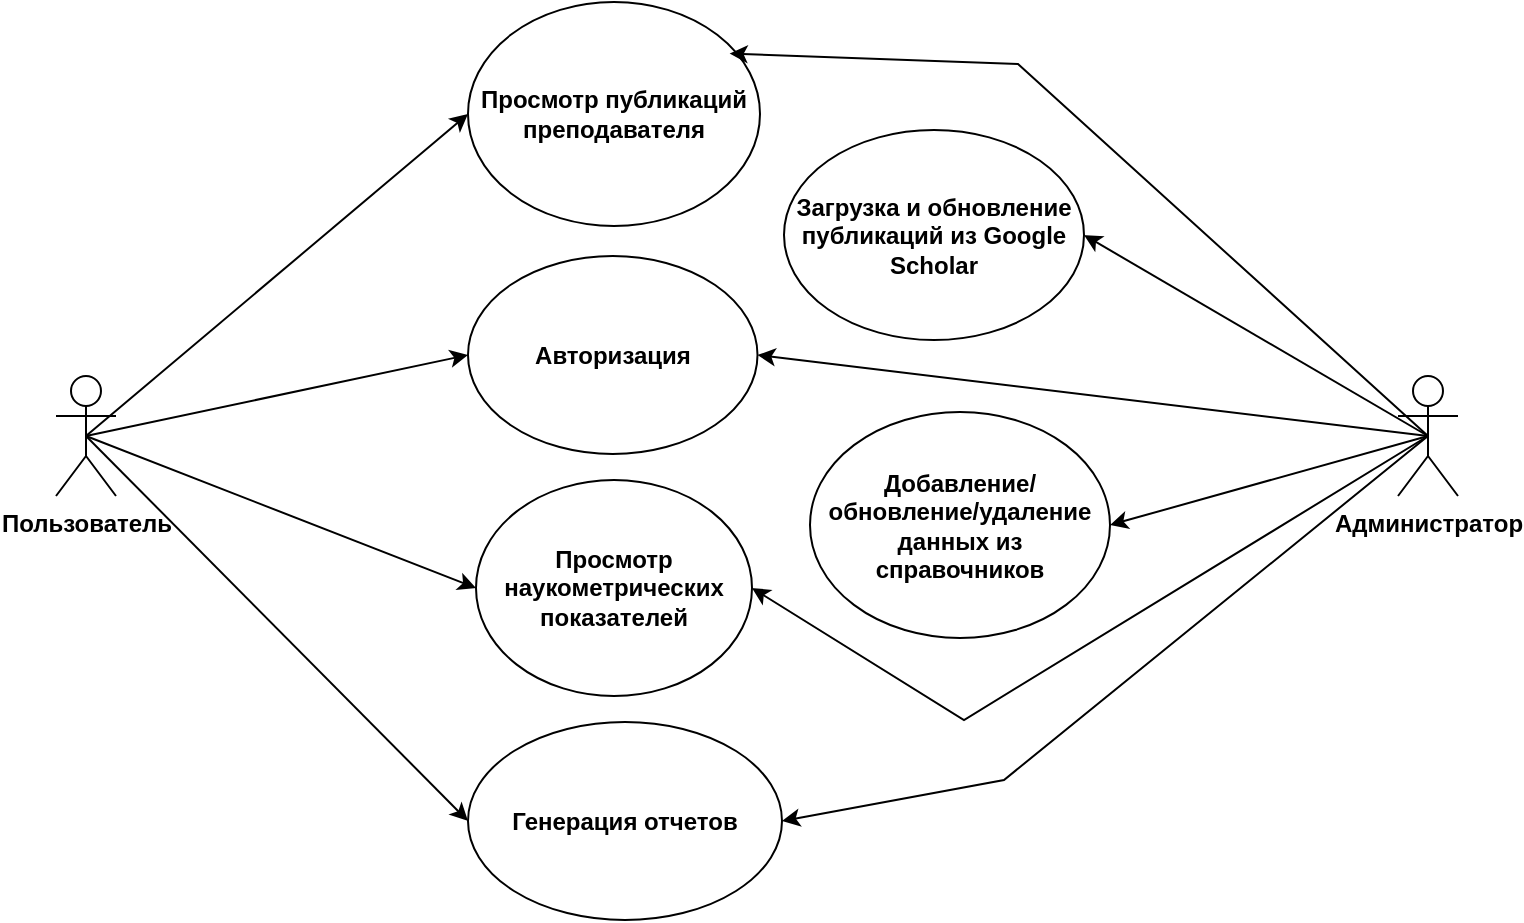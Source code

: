 <mxfile version="24.7.7">
  <diagram name="Страница — 1" id="nEy7jBik4lgR7j_oDFa6">
    <mxGraphModel dx="1050" dy="567" grid="0" gridSize="10" guides="1" tooltips="1" connect="1" arrows="1" fold="1" page="1" pageScale="1" pageWidth="827" pageHeight="1169" math="0" shadow="0">
      <root>
        <mxCell id="0" />
        <mxCell id="1" parent="0" />
        <mxCell id="lxI_kCfHPNM41RPrHHeu-1" value="Пользователь" style="shape=umlActor;verticalLabelPosition=bottom;verticalAlign=top;html=1;outlineConnect=0;fontStyle=1" vertex="1" parent="1">
          <mxGeometry x="78" y="252" width="30" height="60" as="geometry" />
        </mxCell>
        <mxCell id="lxI_kCfHPNM41RPrHHeu-2" value="Администратор" style="shape=umlActor;verticalLabelPosition=bottom;verticalAlign=top;html=1;outlineConnect=0;fontStyle=1" vertex="1" parent="1">
          <mxGeometry x="749" y="252" width="30" height="60" as="geometry" />
        </mxCell>
        <mxCell id="lxI_kCfHPNM41RPrHHeu-8" value="Загрузка и обновление публикаций из Google Scholar" style="ellipse;whiteSpace=wrap;html=1;fontStyle=1" vertex="1" parent="1">
          <mxGeometry x="442" y="129" width="150" height="105" as="geometry" />
        </mxCell>
        <mxCell id="lxI_kCfHPNM41RPrHHeu-11" value="Просмотр публикаций преподавателя" style="ellipse;whiteSpace=wrap;html=1;fontStyle=1" vertex="1" parent="1">
          <mxGeometry x="284" y="65" width="146" height="112" as="geometry" />
        </mxCell>
        <mxCell id="lxI_kCfHPNM41RPrHHeu-12" value="Авторизация" style="ellipse;whiteSpace=wrap;html=1;fontStyle=1" vertex="1" parent="1">
          <mxGeometry x="284" y="192" width="144.75" height="99" as="geometry" />
        </mxCell>
        <mxCell id="lxI_kCfHPNM41RPrHHeu-13" value="Просмотр наукометрических показателей" style="ellipse;whiteSpace=wrap;html=1;fontStyle=1" vertex="1" parent="1">
          <mxGeometry x="288" y="304" width="138" height="108" as="geometry" />
        </mxCell>
        <mxCell id="lxI_kCfHPNM41RPrHHeu-15" value="Генерация отчетов" style="ellipse;whiteSpace=wrap;html=1;fontStyle=1" vertex="1" parent="1">
          <mxGeometry x="284" y="425" width="157" height="99" as="geometry" />
        </mxCell>
        <mxCell id="lxI_kCfHPNM41RPrHHeu-16" value="Добавление/обновление/удаление данных из справочников" style="ellipse;whiteSpace=wrap;html=1;fontStyle=1" vertex="1" parent="1">
          <mxGeometry x="455" y="270" width="150" height="113" as="geometry" />
        </mxCell>
        <mxCell id="lxI_kCfHPNM41RPrHHeu-21" value="" style="endArrow=classic;html=1;rounded=0;exitX=0.5;exitY=0.5;exitDx=0;exitDy=0;exitPerimeter=0;entryX=1;entryY=0.5;entryDx=0;entryDy=0;" edge="1" parent="1" source="lxI_kCfHPNM41RPrHHeu-2" target="lxI_kCfHPNM41RPrHHeu-8">
          <mxGeometry width="50" height="50" relative="1" as="geometry">
            <mxPoint x="705" y="232" as="sourcePoint" />
            <mxPoint x="755" y="182" as="targetPoint" />
          </mxGeometry>
        </mxCell>
        <mxCell id="lxI_kCfHPNM41RPrHHeu-22" value="" style="endArrow=classic;html=1;rounded=0;exitX=0.5;exitY=0.5;exitDx=0;exitDy=0;exitPerimeter=0;entryX=1;entryY=0.5;entryDx=0;entryDy=0;" edge="1" parent="1" source="lxI_kCfHPNM41RPrHHeu-2" target="lxI_kCfHPNM41RPrHHeu-16">
          <mxGeometry width="50" height="50" relative="1" as="geometry">
            <mxPoint x="715" y="177" as="sourcePoint" />
            <mxPoint x="765" y="127" as="targetPoint" />
          </mxGeometry>
        </mxCell>
        <mxCell id="lxI_kCfHPNM41RPrHHeu-23" value="" style="endArrow=classic;html=1;rounded=0;exitX=0.5;exitY=0.5;exitDx=0;exitDy=0;exitPerimeter=0;entryX=0;entryY=0.5;entryDx=0;entryDy=0;" edge="1" parent="1" source="lxI_kCfHPNM41RPrHHeu-1" target="lxI_kCfHPNM41RPrHHeu-11">
          <mxGeometry width="50" height="50" relative="1" as="geometry">
            <mxPoint x="701" y="161" as="sourcePoint" />
            <mxPoint x="751" y="111" as="targetPoint" />
          </mxGeometry>
        </mxCell>
        <mxCell id="lxI_kCfHPNM41RPrHHeu-24" value="" style="endArrow=classic;html=1;rounded=0;entryX=0;entryY=0.5;entryDx=0;entryDy=0;exitX=0.5;exitY=0.5;exitDx=0;exitDy=0;exitPerimeter=0;" edge="1" parent="1" source="lxI_kCfHPNM41RPrHHeu-1" target="lxI_kCfHPNM41RPrHHeu-12">
          <mxGeometry width="50" height="50" relative="1" as="geometry">
            <mxPoint x="121" y="398" as="sourcePoint" />
            <mxPoint x="171" y="348" as="targetPoint" />
          </mxGeometry>
        </mxCell>
        <mxCell id="lxI_kCfHPNM41RPrHHeu-25" value="" style="endArrow=classic;html=1;rounded=0;exitX=0.5;exitY=0.5;exitDx=0;exitDy=0;exitPerimeter=0;entryX=0;entryY=0.5;entryDx=0;entryDy=0;" edge="1" parent="1" source="lxI_kCfHPNM41RPrHHeu-1" target="lxI_kCfHPNM41RPrHHeu-13">
          <mxGeometry width="50" height="50" relative="1" as="geometry">
            <mxPoint x="163" y="417" as="sourcePoint" />
            <mxPoint x="213" y="367" as="targetPoint" />
          </mxGeometry>
        </mxCell>
        <mxCell id="lxI_kCfHPNM41RPrHHeu-26" value="" style="endArrow=classic;html=1;rounded=0;exitX=0.5;exitY=0.5;exitDx=0;exitDy=0;exitPerimeter=0;entryX=0;entryY=0.5;entryDx=0;entryDy=0;" edge="1" parent="1" source="lxI_kCfHPNM41RPrHHeu-1" target="lxI_kCfHPNM41RPrHHeu-15">
          <mxGeometry width="50" height="50" relative="1" as="geometry">
            <mxPoint x="122" y="446" as="sourcePoint" />
            <mxPoint x="275" y="472" as="targetPoint" />
          </mxGeometry>
        </mxCell>
        <mxCell id="lxI_kCfHPNM41RPrHHeu-27" value="" style="endArrow=classic;html=1;rounded=0;entryX=1;entryY=0.5;entryDx=0;entryDy=0;exitX=0.5;exitY=0.5;exitDx=0;exitDy=0;exitPerimeter=0;" edge="1" parent="1" source="lxI_kCfHPNM41RPrHHeu-2" target="lxI_kCfHPNM41RPrHHeu-12">
          <mxGeometry width="50" height="50" relative="1" as="geometry">
            <mxPoint x="690" y="461" as="sourcePoint" />
            <mxPoint x="740" y="411" as="targetPoint" />
          </mxGeometry>
        </mxCell>
        <mxCell id="lxI_kCfHPNM41RPrHHeu-28" value="" style="endArrow=classic;html=1;rounded=0;exitX=0.5;exitY=0.5;exitDx=0;exitDy=0;exitPerimeter=0;entryX=0.896;entryY=0.23;entryDx=0;entryDy=0;entryPerimeter=0;" edge="1" parent="1" source="lxI_kCfHPNM41RPrHHeu-2" target="lxI_kCfHPNM41RPrHHeu-11">
          <mxGeometry width="50" height="50" relative="1" as="geometry">
            <mxPoint x="726" y="414" as="sourcePoint" />
            <mxPoint x="776" y="364" as="targetPoint" />
            <Array as="points">
              <mxPoint x="559" y="96" />
            </Array>
          </mxGeometry>
        </mxCell>
        <mxCell id="lxI_kCfHPNM41RPrHHeu-29" value="" style="endArrow=classic;html=1;rounded=0;exitX=0.5;exitY=0.5;exitDx=0;exitDy=0;exitPerimeter=0;entryX=1;entryY=0.5;entryDx=0;entryDy=0;" edge="1" parent="1" source="lxI_kCfHPNM41RPrHHeu-2" target="lxI_kCfHPNM41RPrHHeu-13">
          <mxGeometry width="50" height="50" relative="1" as="geometry">
            <mxPoint x="645" y="473" as="sourcePoint" />
            <mxPoint x="695" y="423" as="targetPoint" />
            <Array as="points">
              <mxPoint x="532" y="424" />
            </Array>
          </mxGeometry>
        </mxCell>
        <mxCell id="lxI_kCfHPNM41RPrHHeu-30" value="" style="endArrow=classic;html=1;rounded=0;entryX=1;entryY=0.5;entryDx=0;entryDy=0;exitX=0.5;exitY=0.5;exitDx=0;exitDy=0;exitPerimeter=0;" edge="1" parent="1" source="lxI_kCfHPNM41RPrHHeu-2" target="lxI_kCfHPNM41RPrHHeu-15">
          <mxGeometry width="50" height="50" relative="1" as="geometry">
            <mxPoint x="683" y="529" as="sourcePoint" />
            <mxPoint x="733" y="479" as="targetPoint" />
            <Array as="points">
              <mxPoint x="552" y="454" />
            </Array>
          </mxGeometry>
        </mxCell>
      </root>
    </mxGraphModel>
  </diagram>
</mxfile>
